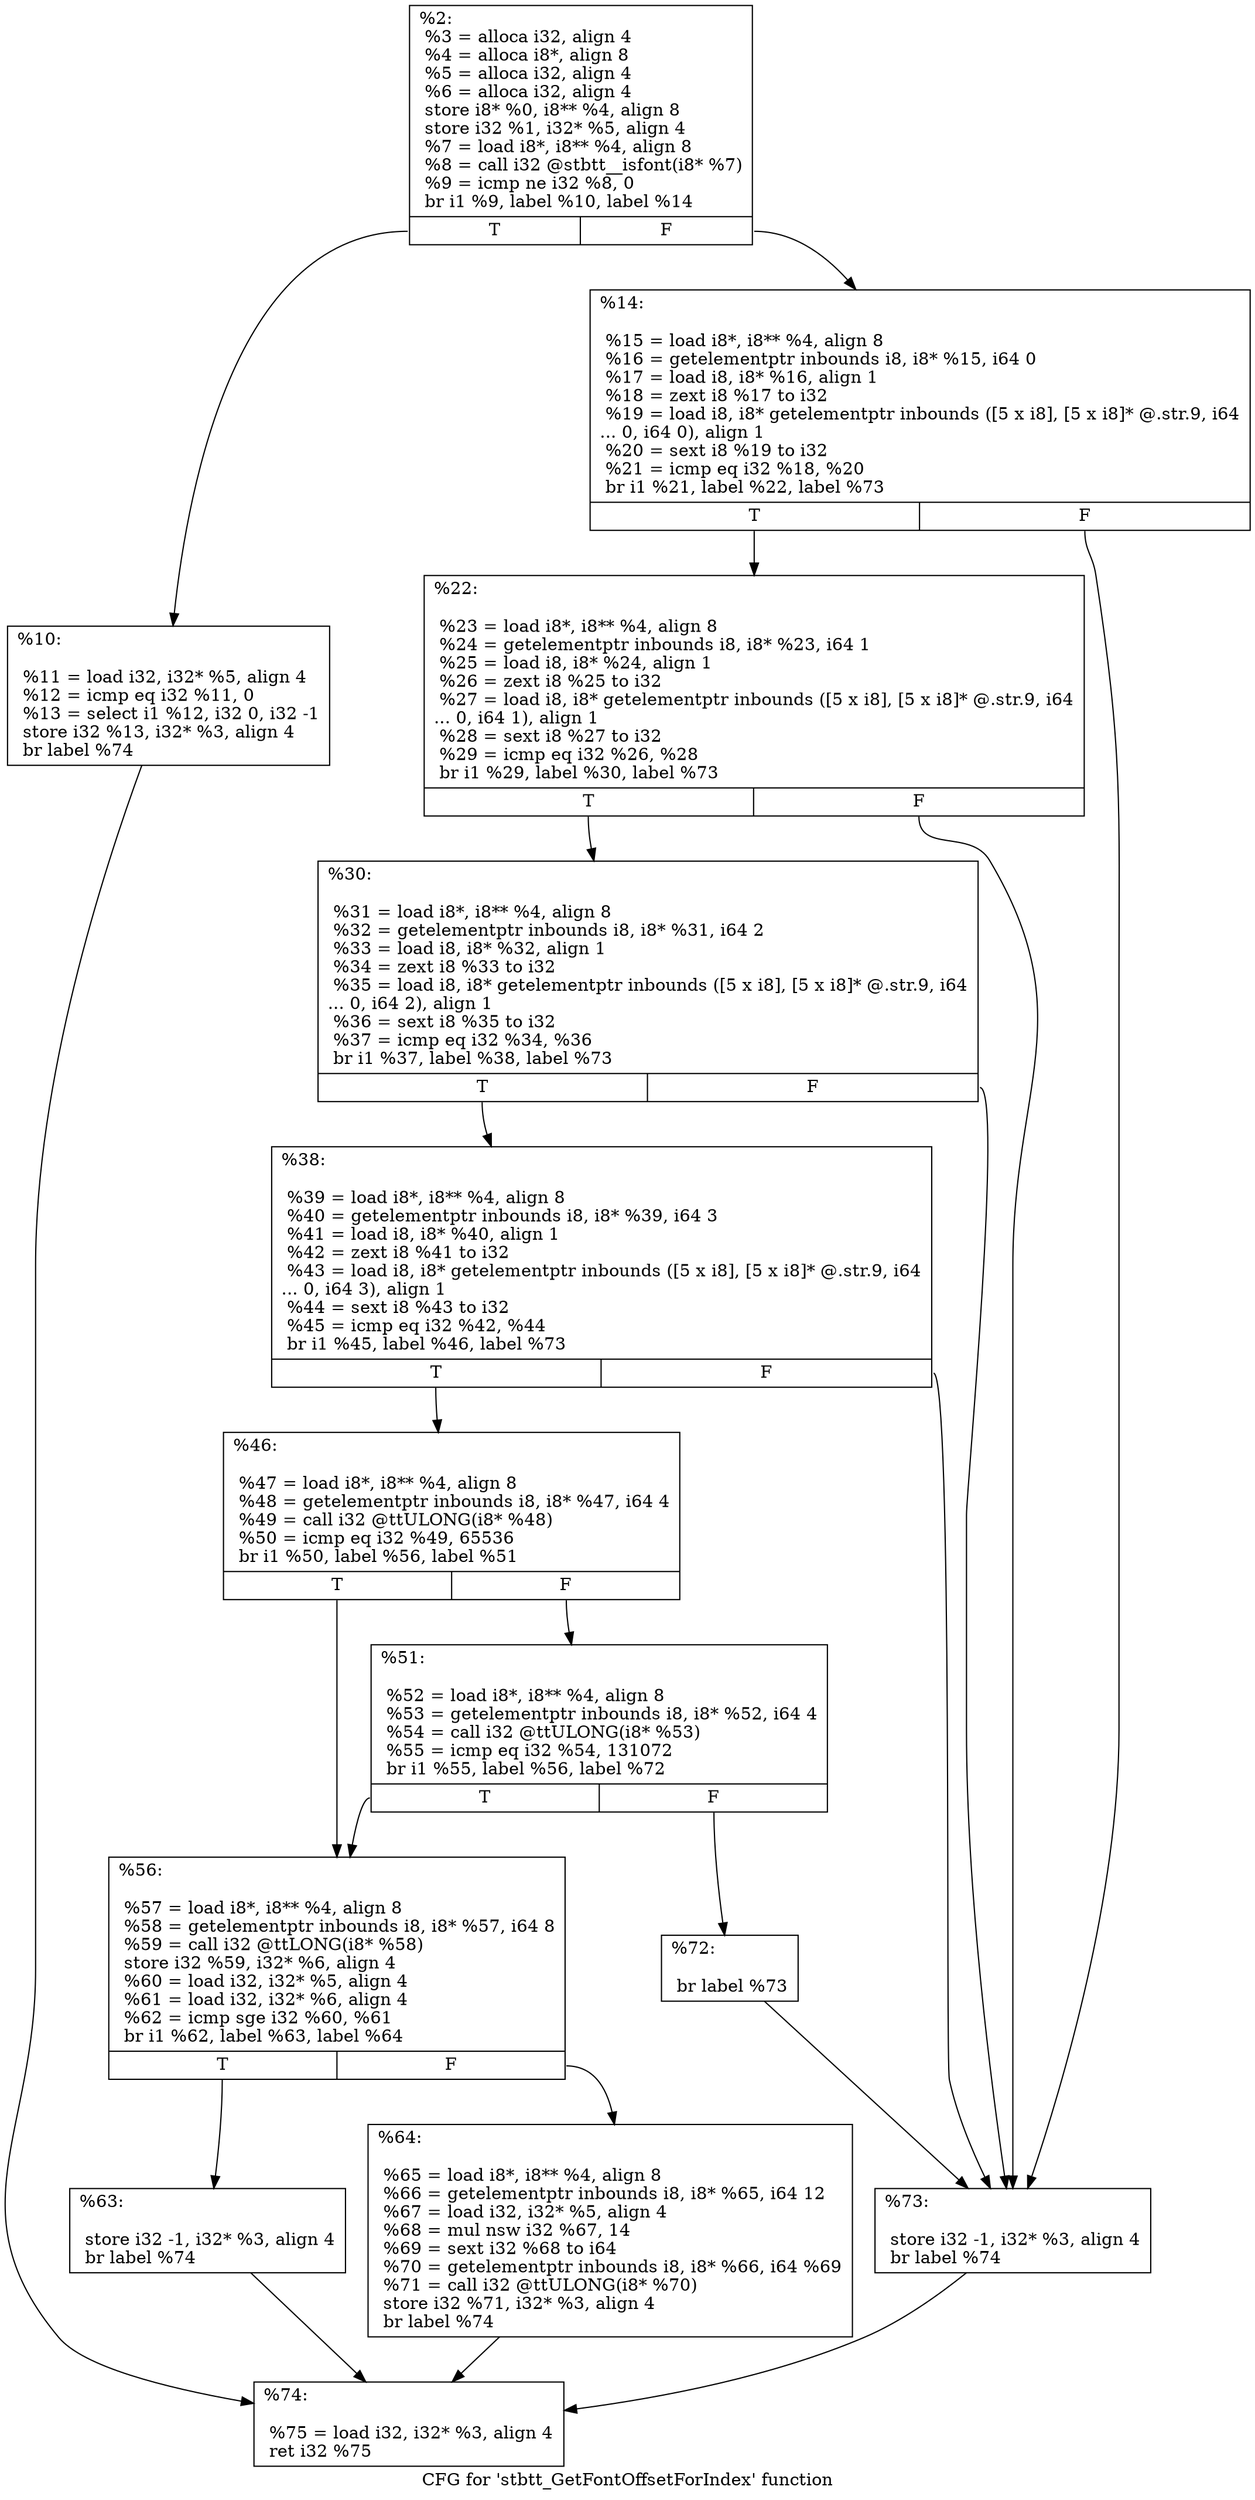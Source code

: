 digraph "CFG for 'stbtt_GetFontOffsetForIndex' function" {
	label="CFG for 'stbtt_GetFontOffsetForIndex' function";

	Node0x29b2090 [shape=record,label="{%2:\l  %3 = alloca i32, align 4\l  %4 = alloca i8*, align 8\l  %5 = alloca i32, align 4\l  %6 = alloca i32, align 4\l  store i8* %0, i8** %4, align 8\l  store i32 %1, i32* %5, align 4\l  %7 = load i8*, i8** %4, align 8\l  %8 = call i32 @stbtt__isfont(i8* %7)\l  %9 = icmp ne i32 %8, 0\l  br i1 %9, label %10, label %14\l|{<s0>T|<s1>F}}"];
	Node0x29b2090:s0 -> Node0x29b2200;
	Node0x29b2090:s1 -> Node0x29b2790;
	Node0x29b2200 [shape=record,label="{%10:\l\l  %11 = load i32, i32* %5, align 4\l  %12 = icmp eq i32 %11, 0\l  %13 = select i1 %12, i32 0, i32 -1\l  store i32 %13, i32* %3, align 4\l  br label %74\l}"];
	Node0x29b2200 -> Node0x29b2aa0;
	Node0x29b2790 [shape=record,label="{%14:\l\l  %15 = load i8*, i8** %4, align 8\l  %16 = getelementptr inbounds i8, i8* %15, i64 0\l  %17 = load i8, i8* %16, align 1\l  %18 = zext i8 %17 to i32\l  %19 = load i8, i8* getelementptr inbounds ([5 x i8], [5 x i8]* @.str.9, i64\l... 0, i64 0), align 1\l  %20 = sext i8 %19 to i32\l  %21 = icmp eq i32 %18, %20\l  br i1 %21, label %22, label %73\l|{<s0>T|<s1>F}}"];
	Node0x29b2790:s0 -> Node0x29b2f70;
	Node0x29b2790:s1 -> Node0x29b2fc0;
	Node0x29b2f70 [shape=record,label="{%22:\l\l  %23 = load i8*, i8** %4, align 8\l  %24 = getelementptr inbounds i8, i8* %23, i64 1\l  %25 = load i8, i8* %24, align 1\l  %26 = zext i8 %25 to i32\l  %27 = load i8, i8* getelementptr inbounds ([5 x i8], [5 x i8]* @.str.9, i64\l... 0, i64 1), align 1\l  %28 = sext i8 %27 to i32\l  %29 = icmp eq i32 %26, %28\l  br i1 %29, label %30, label %73\l|{<s0>T|<s1>F}}"];
	Node0x29b2f70:s0 -> Node0x29b3450;
	Node0x29b2f70:s1 -> Node0x29b2fc0;
	Node0x29b3450 [shape=record,label="{%30:\l\l  %31 = load i8*, i8** %4, align 8\l  %32 = getelementptr inbounds i8, i8* %31, i64 2\l  %33 = load i8, i8* %32, align 1\l  %34 = zext i8 %33 to i32\l  %35 = load i8, i8* getelementptr inbounds ([5 x i8], [5 x i8]* @.str.9, i64\l... 0, i64 2), align 1\l  %36 = sext i8 %35 to i32\l  %37 = icmp eq i32 %34, %36\l  br i1 %37, label %38, label %73\l|{<s0>T|<s1>F}}"];
	Node0x29b3450:s0 -> Node0x29b2d00;
	Node0x29b3450:s1 -> Node0x29b2fc0;
	Node0x29b2d00 [shape=record,label="{%38:\l\l  %39 = load i8*, i8** %4, align 8\l  %40 = getelementptr inbounds i8, i8* %39, i64 3\l  %41 = load i8, i8* %40, align 1\l  %42 = zext i8 %41 to i32\l  %43 = load i8, i8* getelementptr inbounds ([5 x i8], [5 x i8]* @.str.9, i64\l... 0, i64 3), align 1\l  %44 = sext i8 %43 to i32\l  %45 = icmp eq i32 %42, %44\l  br i1 %45, label %46, label %73\l|{<s0>T|<s1>F}}"];
	Node0x29b2d00:s0 -> Node0x29b3df0;
	Node0x29b2d00:s1 -> Node0x29b2fc0;
	Node0x29b3df0 [shape=record,label="{%46:\l\l  %47 = load i8*, i8** %4, align 8\l  %48 = getelementptr inbounds i8, i8* %47, i64 4\l  %49 = call i32 @ttULONG(i8* %48)\l  %50 = icmp eq i32 %49, 65536\l  br i1 %50, label %56, label %51\l|{<s0>T|<s1>F}}"];
	Node0x29b3df0:s0 -> Node0x29b4120;
	Node0x29b3df0:s1 -> Node0x29b41b0;
	Node0x29b41b0 [shape=record,label="{%51:\l\l  %52 = load i8*, i8** %4, align 8\l  %53 = getelementptr inbounds i8, i8* %52, i64 4\l  %54 = call i32 @ttULONG(i8* %53)\l  %55 = icmp eq i32 %54, 131072\l  br i1 %55, label %56, label %72\l|{<s0>T|<s1>F}}"];
	Node0x29b41b0:s0 -> Node0x29b4120;
	Node0x29b41b0:s1 -> Node0x29b4520;
	Node0x29b4120 [shape=record,label="{%56:\l\l  %57 = load i8*, i8** %4, align 8\l  %58 = getelementptr inbounds i8, i8* %57, i64 8\l  %59 = call i32 @ttLONG(i8* %58)\l  store i32 %59, i32* %6, align 4\l  %60 = load i32, i32* %5, align 4\l  %61 = load i32, i32* %6, align 4\l  %62 = icmp sge i32 %60, %61\l  br i1 %62, label %63, label %64\l|{<s0>T|<s1>F}}"];
	Node0x29b4120:s0 -> Node0x29b49d0;
	Node0x29b4120:s1 -> Node0x29b4a20;
	Node0x29b49d0 [shape=record,label="{%63:\l\l  store i32 -1, i32* %3, align 4\l  br label %74\l}"];
	Node0x29b49d0 -> Node0x29b2aa0;
	Node0x29b4a20 [shape=record,label="{%64:\l\l  %65 = load i8*, i8** %4, align 8\l  %66 = getelementptr inbounds i8, i8* %65, i64 12\l  %67 = load i32, i32* %5, align 4\l  %68 = mul nsw i32 %67, 14\l  %69 = sext i32 %68 to i64\l  %70 = getelementptr inbounds i8, i8* %66, i64 %69\l  %71 = call i32 @ttULONG(i8* %70)\l  store i32 %71, i32* %3, align 4\l  br label %74\l}"];
	Node0x29b4a20 -> Node0x29b2aa0;
	Node0x29b4520 [shape=record,label="{%72:\l\l  br label %73\l}"];
	Node0x29b4520 -> Node0x29b2fc0;
	Node0x29b2fc0 [shape=record,label="{%73:\l\l  store i32 -1, i32* %3, align 4\l  br label %74\l}"];
	Node0x29b2fc0 -> Node0x29b2aa0;
	Node0x29b2aa0 [shape=record,label="{%74:\l\l  %75 = load i32, i32* %3, align 4\l  ret i32 %75\l}"];
}
